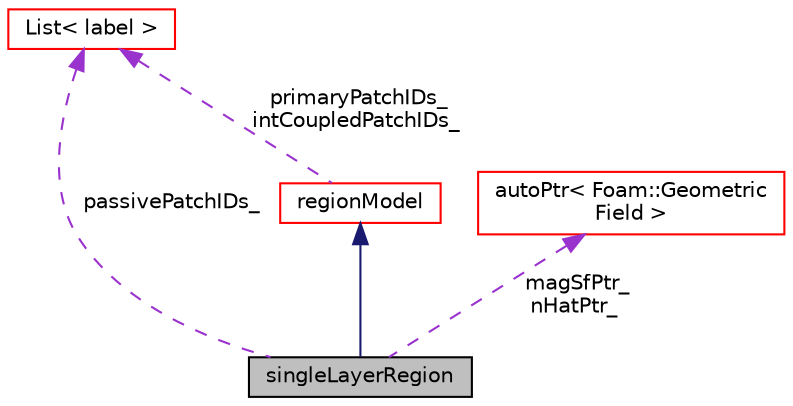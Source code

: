 digraph "singleLayerRegion"
{
  bgcolor="transparent";
  edge [fontname="Helvetica",fontsize="10",labelfontname="Helvetica",labelfontsize="10"];
  node [fontname="Helvetica",fontsize="10",shape=record];
  Node1 [label="singleLayerRegion",height=0.2,width=0.4,color="black", fillcolor="grey75", style="filled", fontcolor="black"];
  Node2 -> Node1 [dir="back",color="midnightblue",fontsize="10",style="solid",fontname="Helvetica"];
  Node2 [label="regionModel",height=0.2,width=0.4,color="red",URL="$a02133.html"];
  Node3 -> Node2 [dir="back",color="darkorchid3",fontsize="10",style="dashed",label=" primaryPatchIDs_\nintCoupledPatchIDs_" ,fontname="Helvetica"];
  Node3 [label="List\< label \>",height=0.2,width=0.4,color="red",URL="$a01364.html"];
  Node4 -> Node1 [dir="back",color="darkorchid3",fontsize="10",style="dashed",label=" magSfPtr_\nnHatPtr_" ,fontname="Helvetica"];
  Node4 [label="autoPtr\< Foam::Geometric\lField \>",height=0.2,width=0.4,color="red",URL="$a00087.html"];
  Node3 -> Node1 [dir="back",color="darkorchid3",fontsize="10",style="dashed",label=" passivePatchIDs_" ,fontname="Helvetica"];
}
